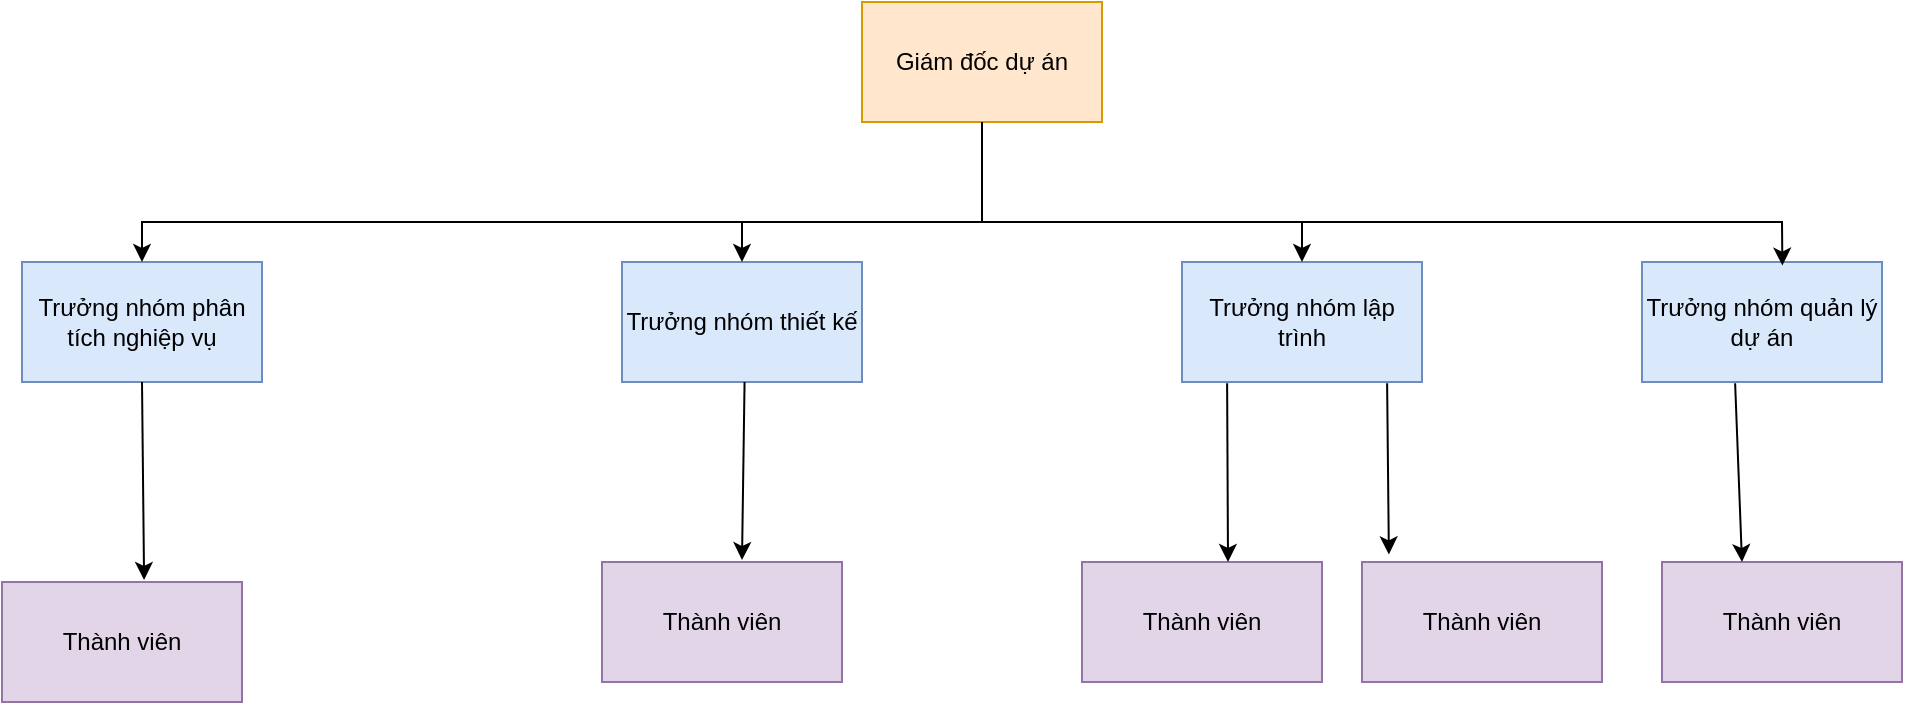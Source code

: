 <mxfile version="16.6.2" type="device"><diagram id="1Q6jNy0OFQBTzLeexAHX" name="Page-1"><mxGraphModel dx="1865" dy="547" grid="1" gridSize="10" guides="1" tooltips="1" connect="1" arrows="1" fold="1" page="1" pageScale="1" pageWidth="827" pageHeight="1169" math="0" shadow="0"><root><mxCell id="0"/><mxCell id="1" parent="0"/><mxCell id="snHDqNhpK8_tLPVhqxoc-1" value="Giám đốc dự án&lt;br&gt;" style="rounded=0;whiteSpace=wrap;html=1;fillColor=#ffe6cc;strokeColor=#d79b00;" vertex="1" parent="1"><mxGeometry x="390" y="110" width="120" height="60" as="geometry"/></mxCell><mxCell id="snHDqNhpK8_tLPVhqxoc-2" value="Trưởng nhóm phân tích nghiệp vụ&lt;br&gt;" style="rounded=0;whiteSpace=wrap;html=1;fillColor=#dae8fc;strokeColor=#6c8ebf;" vertex="1" parent="1"><mxGeometry x="-30" y="240" width="120" height="60" as="geometry"/></mxCell><mxCell id="snHDqNhpK8_tLPVhqxoc-3" value="Trưởng nhóm lập trình" style="rounded=0;whiteSpace=wrap;html=1;fillColor=#dae8fc;strokeColor=#6c8ebf;" vertex="1" parent="1"><mxGeometry x="550" y="240" width="120" height="60" as="geometry"/></mxCell><mxCell id="snHDqNhpK8_tLPVhqxoc-4" value="Trưởng nhóm thiết kế" style="rounded=0;whiteSpace=wrap;html=1;fillColor=#dae8fc;strokeColor=#6c8ebf;" vertex="1" parent="1"><mxGeometry x="270" y="240" width="120" height="60" as="geometry"/></mxCell><mxCell id="snHDqNhpK8_tLPVhqxoc-5" value="Trưởng nhóm quản lý dự án" style="rounded=0;whiteSpace=wrap;html=1;fillColor=#dae8fc;strokeColor=#6c8ebf;" vertex="1" parent="1"><mxGeometry x="780" y="240" width="120" height="60" as="geometry"/></mxCell><mxCell id="snHDqNhpK8_tLPVhqxoc-6" value="Thành viên" style="rounded=0;whiteSpace=wrap;html=1;fillColor=#e1d5e7;strokeColor=#9673a6;" vertex="1" parent="1"><mxGeometry x="260" y="390" width="120" height="60" as="geometry"/></mxCell><mxCell id="snHDqNhpK8_tLPVhqxoc-9" value="Thành viên" style="rounded=0;whiteSpace=wrap;html=1;fillColor=#e1d5e7;strokeColor=#9673a6;" vertex="1" parent="1"><mxGeometry x="-40" y="400" width="120" height="60" as="geometry"/></mxCell><mxCell id="snHDqNhpK8_tLPVhqxoc-10" value="Thành viên" style="rounded=0;whiteSpace=wrap;html=1;fillColor=#e1d5e7;strokeColor=#9673a6;" vertex="1" parent="1"><mxGeometry x="500" y="390" width="120" height="60" as="geometry"/></mxCell><mxCell id="snHDqNhpK8_tLPVhqxoc-11" value="Thành viên" style="rounded=0;whiteSpace=wrap;html=1;fillColor=#e1d5e7;strokeColor=#9673a6;" vertex="1" parent="1"><mxGeometry x="640" y="390" width="120" height="60" as="geometry"/></mxCell><mxCell id="snHDqNhpK8_tLPVhqxoc-12" value="Thành viên" style="rounded=0;whiteSpace=wrap;html=1;fillColor=#e1d5e7;strokeColor=#9673a6;" vertex="1" parent="1"><mxGeometry x="790" y="390" width="120" height="60" as="geometry"/></mxCell><mxCell id="snHDqNhpK8_tLPVhqxoc-13" value="" style="endArrow=none;html=1;rounded=0;entryX=0.5;entryY=1;entryDx=0;entryDy=0;" edge="1" parent="1" target="snHDqNhpK8_tLPVhqxoc-1"><mxGeometry width="50" height="50" relative="1" as="geometry"><mxPoint x="450" y="220" as="sourcePoint"/><mxPoint x="430" y="220" as="targetPoint"/></mxGeometry></mxCell><mxCell id="snHDqNhpK8_tLPVhqxoc-14" value="" style="endArrow=classic;html=1;rounded=0;entryX=0.5;entryY=0;entryDx=0;entryDy=0;" edge="1" parent="1" target="snHDqNhpK8_tLPVhqxoc-4"><mxGeometry width="50" height="50" relative="1" as="geometry"><mxPoint x="450" y="220" as="sourcePoint"/><mxPoint x="320" y="220" as="targetPoint"/><Array as="points"><mxPoint x="330" y="220"/></Array></mxGeometry></mxCell><mxCell id="snHDqNhpK8_tLPVhqxoc-15" value="" style="endArrow=classic;html=1;rounded=0;entryX=0.5;entryY=0;entryDx=0;entryDy=0;" edge="1" parent="1" target="snHDqNhpK8_tLPVhqxoc-2"><mxGeometry width="50" height="50" relative="1" as="geometry"><mxPoint x="330" y="220" as="sourcePoint"/><mxPoint x="30" y="220" as="targetPoint"/><Array as="points"><mxPoint x="30" y="220"/></Array></mxGeometry></mxCell><mxCell id="snHDqNhpK8_tLPVhqxoc-16" value="" style="endArrow=classic;html=1;rounded=0;entryX=0.5;entryY=0;entryDx=0;entryDy=0;" edge="1" parent="1" target="snHDqNhpK8_tLPVhqxoc-3"><mxGeometry width="50" height="50" relative="1" as="geometry"><mxPoint x="450" y="220" as="sourcePoint"/><mxPoint x="600" y="210" as="targetPoint"/><Array as="points"><mxPoint x="610" y="220"/></Array></mxGeometry></mxCell><mxCell id="snHDqNhpK8_tLPVhqxoc-17" value="" style="endArrow=classic;html=1;rounded=0;entryX=0.585;entryY=0.03;entryDx=0;entryDy=0;entryPerimeter=0;" edge="1" parent="1" target="snHDqNhpK8_tLPVhqxoc-5"><mxGeometry width="50" height="50" relative="1" as="geometry"><mxPoint x="610" y="220" as="sourcePoint"/><mxPoint x="430" y="220" as="targetPoint"/><Array as="points"><mxPoint x="850" y="220"/></Array></mxGeometry></mxCell><mxCell id="snHDqNhpK8_tLPVhqxoc-18" value="" style="endArrow=classic;html=1;rounded=0;exitX=0.5;exitY=1;exitDx=0;exitDy=0;entryX=0.592;entryY=-0.017;entryDx=0;entryDy=0;entryPerimeter=0;" edge="1" parent="1" source="snHDqNhpK8_tLPVhqxoc-2" target="snHDqNhpK8_tLPVhqxoc-9"><mxGeometry width="50" height="50" relative="1" as="geometry"><mxPoint x="380" y="270" as="sourcePoint"/><mxPoint x="430" y="220" as="targetPoint"/></mxGeometry></mxCell><mxCell id="snHDqNhpK8_tLPVhqxoc-21" value="" style="endArrow=classic;html=1;rounded=0;exitX=0.25;exitY=1;exitDx=0;exitDy=0;" edge="1" parent="1"><mxGeometry width="50" height="50" relative="1" as="geometry"><mxPoint x="331.28" y="300" as="sourcePoint"/><mxPoint x="330" y="389" as="targetPoint"/></mxGeometry></mxCell><mxCell id="snHDqNhpK8_tLPVhqxoc-23" value="" style="endArrow=classic;html=1;rounded=0;exitX=0.25;exitY=1;exitDx=0;exitDy=0;" edge="1" parent="1"><mxGeometry width="50" height="50" relative="1" as="geometry"><mxPoint x="572.56" y="300.6" as="sourcePoint"/><mxPoint x="573" y="390" as="targetPoint"/></mxGeometry></mxCell><mxCell id="snHDqNhpK8_tLPVhqxoc-24" value="" style="endArrow=classic;html=1;rounded=0;exitX=0.25;exitY=1;exitDx=0;exitDy=0;entryX=0.112;entryY=-0.063;entryDx=0;entryDy=0;entryPerimeter=0;" edge="1" parent="1" target="snHDqNhpK8_tLPVhqxoc-11"><mxGeometry width="50" height="50" relative="1" as="geometry"><mxPoint x="652.56" y="300.6" as="sourcePoint"/><mxPoint x="650" y="390" as="targetPoint"/></mxGeometry></mxCell><mxCell id="snHDqNhpK8_tLPVhqxoc-25" value="" style="endArrow=classic;html=1;rounded=0;exitX=0.25;exitY=1;exitDx=0;exitDy=0;" edge="1" parent="1"><mxGeometry width="50" height="50" relative="1" as="geometry"><mxPoint x="826.56" y="300.6" as="sourcePoint"/><mxPoint x="830" y="390" as="targetPoint"/></mxGeometry></mxCell></root></mxGraphModel></diagram></mxfile>